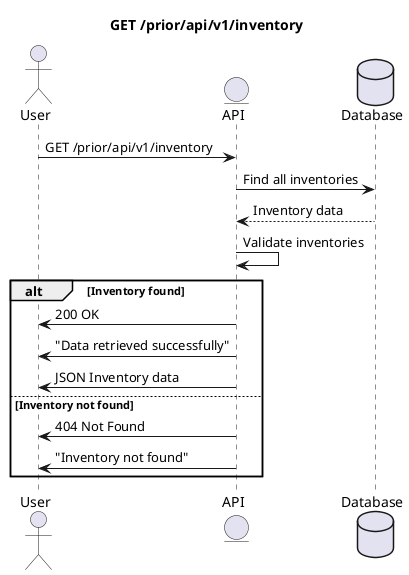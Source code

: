 @startuml
'https://plantuml.com/sequence-diagram

title GET /prior/api/v1/inventory

actor User as u
entity API as a
database Database as d

u->a : GET /prior/api/v1/inventory
a->d: Find all inventories
d-->a : Inventory data
a->a : Validate inventories

alt Inventory found
    a->u : 200 OK
    a->u : "Data retrieved successfully"
    a->u : JSON Inventory data
else Inventory not found
    a->u : 404 Not Found
    a->u : "Inventory not found"
end

@enduml